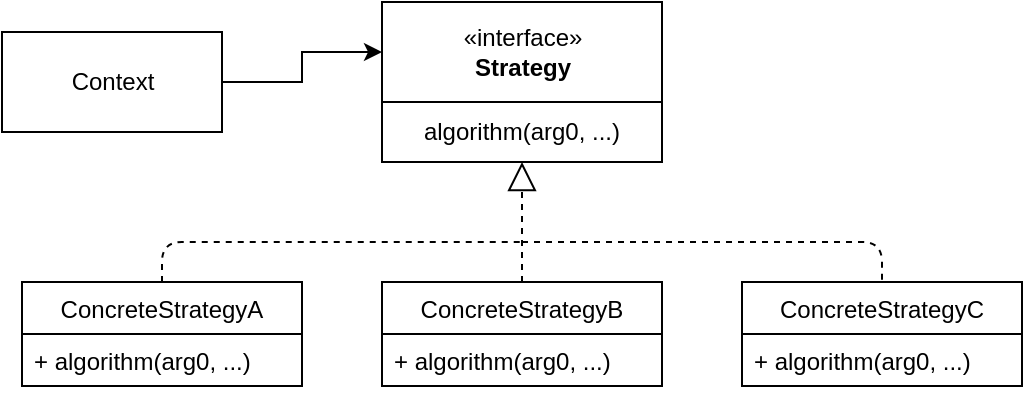 <mxfile version="12.3.6" type="device" pages="1"><diagram id="pwPey37keKHS50bip3LP" name="Page-1"><mxGraphModel dx="1358" dy="777" grid="1" gridSize="10" guides="1" tooltips="1" connect="1" arrows="1" fold="1" page="1" pageScale="1" pageWidth="850" pageHeight="1100" math="0" shadow="0"><root><mxCell id="0"/><mxCell id="1" parent="0"/><mxCell id="86VfbtpFM_BXAdHo7OOQ-2" value="«interface»&lt;br&gt;&lt;b&gt;Strategy&lt;/b&gt;" style="html=1;" vertex="1" parent="1"><mxGeometry x="400" y="80" width="140" height="50" as="geometry"/></mxCell><mxCell id="86VfbtpFM_BXAdHo7OOQ-13" value="" style="edgeStyle=orthogonalEdgeStyle;rounded=0;orthogonalLoop=1;jettySize=auto;html=1;" edge="1" parent="1" source="86VfbtpFM_BXAdHo7OOQ-10" target="86VfbtpFM_BXAdHo7OOQ-2"><mxGeometry relative="1" as="geometry"/></mxCell><mxCell id="86VfbtpFM_BXAdHo7OOQ-10" value="Context" style="html=1;" vertex="1" parent="1"><mxGeometry x="210" y="95" width="110" height="50" as="geometry"/></mxCell><mxCell id="86VfbtpFM_BXAdHo7OOQ-4" value="algorithm(arg0, ...)" style="rounded=0;whiteSpace=wrap;html=1;" vertex="1" parent="1"><mxGeometry x="400" y="130" width="140" height="30" as="geometry"/></mxCell><mxCell id="86VfbtpFM_BXAdHo7OOQ-5" style="edgeStyle=orthogonalEdgeStyle;rounded=0;orthogonalLoop=1;jettySize=auto;html=1;exitX=0.5;exitY=1;exitDx=0;exitDy=0;" edge="1" parent="1" source="86VfbtpFM_BXAdHo7OOQ-4" target="86VfbtpFM_BXAdHo7OOQ-4"><mxGeometry relative="1" as="geometry"/></mxCell><mxCell id="86VfbtpFM_BXAdHo7OOQ-6" value="ConcreteStrategyA" style="swimlane;fontStyle=0;childLayout=stackLayout;horizontal=1;startSize=26;fillColor=none;horizontalStack=0;resizeParent=1;resizeParentMax=0;resizeLast=0;collapsible=1;marginBottom=0;" vertex="1" parent="1"><mxGeometry x="220" y="220" width="140" height="52" as="geometry"/></mxCell><mxCell id="86VfbtpFM_BXAdHo7OOQ-7" value="+ algorithm(arg0, ...)" style="text;strokeColor=none;fillColor=none;align=left;verticalAlign=top;spacingLeft=4;spacingRight=4;overflow=hidden;rotatable=0;points=[[0,0.5],[1,0.5]];portConstraint=eastwest;" vertex="1" parent="86VfbtpFM_BXAdHo7OOQ-6"><mxGeometry y="26" width="140" height="26" as="geometry"/></mxCell><mxCell id="86VfbtpFM_BXAdHo7OOQ-14" value="ConcreteStrategyB" style="swimlane;fontStyle=0;childLayout=stackLayout;horizontal=1;startSize=26;fillColor=none;horizontalStack=0;resizeParent=1;resizeParentMax=0;resizeLast=0;collapsible=1;marginBottom=0;" vertex="1" parent="1"><mxGeometry x="400" y="220" width="140" height="52" as="geometry"/></mxCell><mxCell id="86VfbtpFM_BXAdHo7OOQ-15" value="+ algorithm(arg0, ...)" style="text;strokeColor=none;fillColor=none;align=left;verticalAlign=top;spacingLeft=4;spacingRight=4;overflow=hidden;rotatable=0;points=[[0,0.5],[1,0.5]];portConstraint=eastwest;" vertex="1" parent="86VfbtpFM_BXAdHo7OOQ-14"><mxGeometry y="26" width="140" height="26" as="geometry"/></mxCell><mxCell id="86VfbtpFM_BXAdHo7OOQ-16" value="ConcreteStrategyC" style="swimlane;fontStyle=0;childLayout=stackLayout;horizontal=1;startSize=26;fillColor=none;horizontalStack=0;resizeParent=1;resizeParentMax=0;resizeLast=0;collapsible=1;marginBottom=0;" vertex="1" parent="1"><mxGeometry x="580" y="220" width="140" height="52" as="geometry"/></mxCell><mxCell id="86VfbtpFM_BXAdHo7OOQ-17" value="+ algorithm(arg0, ...)" style="text;strokeColor=none;fillColor=none;align=left;verticalAlign=top;spacingLeft=4;spacingRight=4;overflow=hidden;rotatable=0;points=[[0,0.5],[1,0.5]];portConstraint=eastwest;" vertex="1" parent="86VfbtpFM_BXAdHo7OOQ-16"><mxGeometry y="26" width="140" height="26" as="geometry"/></mxCell><mxCell id="86VfbtpFM_BXAdHo7OOQ-18" value="" style="endArrow=block;dashed=1;endFill=0;endSize=12;html=1;entryX=0.5;entryY=1;entryDx=0;entryDy=0;exitX=0.5;exitY=0;exitDx=0;exitDy=0;" edge="1" parent="1" source="86VfbtpFM_BXAdHo7OOQ-14" target="86VfbtpFM_BXAdHo7OOQ-4"><mxGeometry width="160" relative="1" as="geometry"><mxPoint x="210" y="300" as="sourcePoint"/><mxPoint x="370" y="300" as="targetPoint"/></mxGeometry></mxCell><mxCell id="86VfbtpFM_BXAdHo7OOQ-20" value="" style="endArrow=none;dashed=1;html=1;exitX=0.5;exitY=0;exitDx=0;exitDy=0;" edge="1" parent="1" source="86VfbtpFM_BXAdHo7OOQ-6"><mxGeometry width="50" height="50" relative="1" as="geometry"><mxPoint x="210" y="350" as="sourcePoint"/><mxPoint x="470" y="200" as="targetPoint"/><Array as="points"><mxPoint x="290" y="200"/></Array></mxGeometry></mxCell><mxCell id="86VfbtpFM_BXAdHo7OOQ-23" value="" style="endArrow=none;dashed=1;html=1;entryX=0.5;entryY=0;entryDx=0;entryDy=0;" edge="1" parent="1" target="86VfbtpFM_BXAdHo7OOQ-16"><mxGeometry width="50" height="50" relative="1" as="geometry"><mxPoint x="470" y="200" as="sourcePoint"/><mxPoint x="620" y="170" as="targetPoint"/><Array as="points"><mxPoint x="650" y="200"/></Array></mxGeometry></mxCell></root></mxGraphModel></diagram></mxfile>